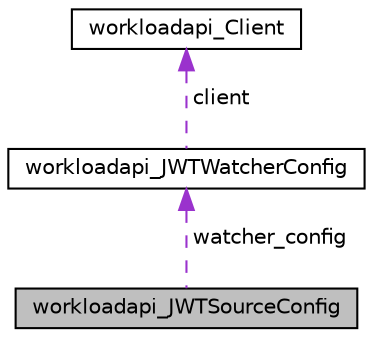 digraph "workloadapi_JWTSourceConfig"
{
  edge [fontname="Helvetica",fontsize="10",labelfontname="Helvetica",labelfontsize="10"];
  node [fontname="Helvetica",fontsize="10",shape=record];
  Node1 [label="workloadapi_JWTSourceConfig",height=0.2,width=0.4,color="black", fillcolor="grey75", style="filled", fontcolor="black"];
  Node2 -> Node1 [dir="back",color="darkorchid3",fontsize="10",style="dashed",label=" watcher_config" ,fontname="Helvetica"];
  Node2 [label="workloadapi_JWTWatcherConfig",height=0.2,width=0.4,color="black", fillcolor="white", style="filled",URL="$structworkloadapi__JWTWatcherConfig.html"];
  Node3 -> Node2 [dir="back",color="darkorchid3",fontsize="10",style="dashed",label=" client" ,fontname="Helvetica"];
  Node3 [label="workloadapi_Client",height=0.2,width=0.4,color="black", fillcolor="white", style="filled",URL="$structworkloadapi__Client.html"];
}
